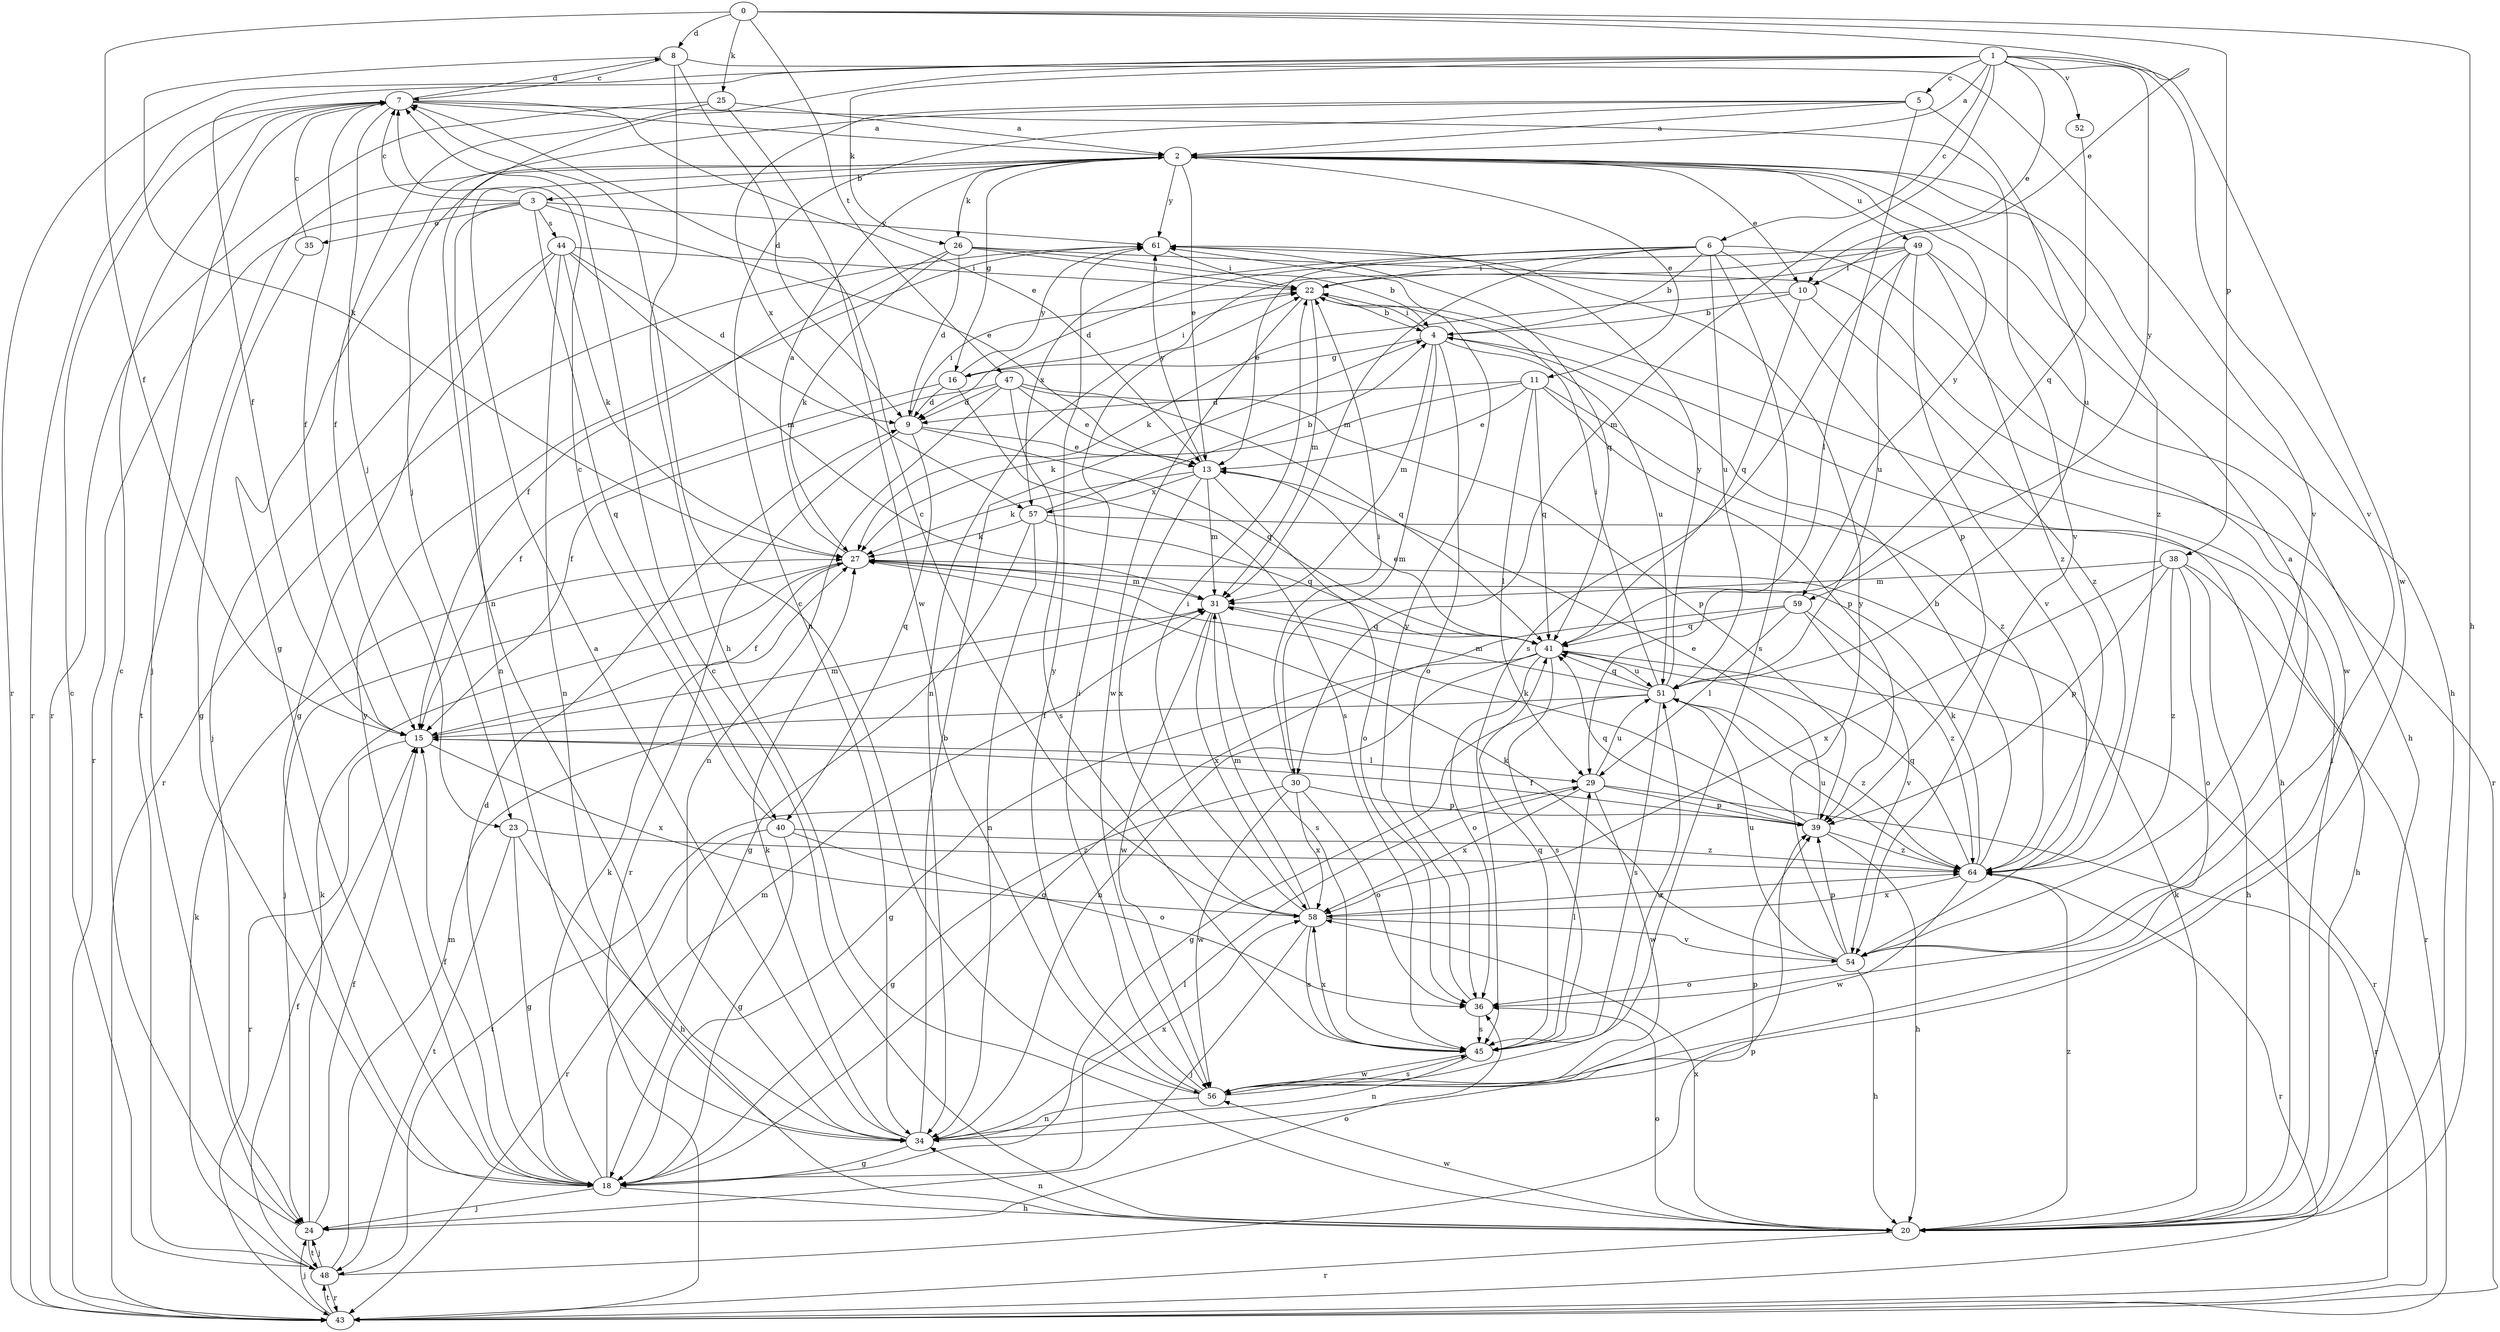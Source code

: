 strict digraph  {
0;
1;
2;
3;
4;
5;
6;
7;
8;
9;
10;
11;
13;
15;
16;
18;
20;
22;
23;
24;
25;
26;
27;
29;
30;
31;
34;
35;
36;
38;
39;
40;
41;
43;
44;
45;
47;
48;
49;
51;
52;
54;
56;
57;
58;
59;
61;
64;
0 -> 8  [label=d];
0 -> 10  [label=e];
0 -> 15  [label=f];
0 -> 20  [label=h];
0 -> 25  [label=k];
0 -> 38  [label=p];
0 -> 47  [label=t];
1 -> 2  [label=a];
1 -> 5  [label=c];
1 -> 6  [label=c];
1 -> 10  [label=e];
1 -> 15  [label=f];
1 -> 26  [label=k];
1 -> 30  [label=m];
1 -> 34  [label=n];
1 -> 43  [label=r];
1 -> 52  [label=v];
1 -> 54  [label=v];
1 -> 56  [label=w];
1 -> 59  [label=y];
2 -> 3  [label=b];
2 -> 10  [label=e];
2 -> 11  [label=e];
2 -> 13  [label=e];
2 -> 16  [label=g];
2 -> 20  [label=h];
2 -> 23  [label=j];
2 -> 26  [label=k];
2 -> 48  [label=t];
2 -> 49  [label=u];
2 -> 59  [label=y];
2 -> 61  [label=y];
2 -> 64  [label=z];
3 -> 7  [label=c];
3 -> 13  [label=e];
3 -> 34  [label=n];
3 -> 35  [label=o];
3 -> 40  [label=q];
3 -> 43  [label=r];
3 -> 44  [label=s];
3 -> 61  [label=y];
4 -> 16  [label=g];
4 -> 20  [label=h];
4 -> 22  [label=i];
4 -> 30  [label=m];
4 -> 31  [label=m];
4 -> 36  [label=o];
4 -> 51  [label=u];
5 -> 2  [label=a];
5 -> 18  [label=g];
5 -> 29  [label=l];
5 -> 34  [label=n];
5 -> 51  [label=u];
5 -> 57  [label=x];
6 -> 4  [label=b];
6 -> 13  [label=e];
6 -> 22  [label=i];
6 -> 31  [label=m];
6 -> 39  [label=p];
6 -> 45  [label=s];
6 -> 51  [label=u];
6 -> 56  [label=w];
6 -> 57  [label=x];
7 -> 2  [label=a];
7 -> 8  [label=d];
7 -> 13  [label=e];
7 -> 15  [label=f];
7 -> 23  [label=j];
7 -> 24  [label=j];
7 -> 43  [label=r];
7 -> 54  [label=v];
8 -> 7  [label=c];
8 -> 9  [label=d];
8 -> 20  [label=h];
8 -> 27  [label=k];
8 -> 54  [label=v];
9 -> 13  [label=e];
9 -> 22  [label=i];
9 -> 40  [label=q];
9 -> 41  [label=q];
9 -> 43  [label=r];
10 -> 4  [label=b];
10 -> 27  [label=k];
10 -> 41  [label=q];
10 -> 64  [label=z];
11 -> 9  [label=d];
11 -> 13  [label=e];
11 -> 27  [label=k];
11 -> 29  [label=l];
11 -> 39  [label=p];
11 -> 41  [label=q];
11 -> 64  [label=z];
13 -> 27  [label=k];
13 -> 31  [label=m];
13 -> 36  [label=o];
13 -> 57  [label=x];
13 -> 58  [label=x];
13 -> 61  [label=y];
15 -> 29  [label=l];
15 -> 31  [label=m];
15 -> 43  [label=r];
15 -> 58  [label=x];
16 -> 9  [label=d];
16 -> 15  [label=f];
16 -> 22  [label=i];
16 -> 45  [label=s];
16 -> 61  [label=y];
18 -> 9  [label=d];
18 -> 15  [label=f];
18 -> 20  [label=h];
18 -> 24  [label=j];
18 -> 27  [label=k];
18 -> 29  [label=l];
18 -> 31  [label=m];
18 -> 61  [label=y];
20 -> 7  [label=c];
20 -> 22  [label=i];
20 -> 27  [label=k];
20 -> 34  [label=n];
20 -> 36  [label=o];
20 -> 43  [label=r];
20 -> 56  [label=w];
20 -> 58  [label=x];
20 -> 64  [label=z];
22 -> 4  [label=b];
22 -> 31  [label=m];
22 -> 56  [label=w];
23 -> 18  [label=g];
23 -> 20  [label=h];
23 -> 48  [label=t];
23 -> 64  [label=z];
24 -> 7  [label=c];
24 -> 15  [label=f];
24 -> 27  [label=k];
24 -> 36  [label=o];
24 -> 48  [label=t];
25 -> 2  [label=a];
25 -> 15  [label=f];
25 -> 43  [label=r];
25 -> 56  [label=w];
26 -> 4  [label=b];
26 -> 9  [label=d];
26 -> 15  [label=f];
26 -> 22  [label=i];
26 -> 27  [label=k];
26 -> 43  [label=r];
27 -> 2  [label=a];
27 -> 15  [label=f];
27 -> 24  [label=j];
27 -> 31  [label=m];
29 -> 39  [label=p];
29 -> 43  [label=r];
29 -> 48  [label=t];
29 -> 51  [label=u];
29 -> 56  [label=w];
29 -> 58  [label=x];
30 -> 18  [label=g];
30 -> 22  [label=i];
30 -> 36  [label=o];
30 -> 39  [label=p];
30 -> 56  [label=w];
30 -> 58  [label=x];
31 -> 41  [label=q];
31 -> 45  [label=s];
31 -> 56  [label=w];
31 -> 58  [label=x];
34 -> 2  [label=a];
34 -> 4  [label=b];
34 -> 18  [label=g];
34 -> 27  [label=k];
34 -> 39  [label=p];
34 -> 58  [label=x];
35 -> 7  [label=c];
35 -> 18  [label=g];
36 -> 45  [label=s];
36 -> 61  [label=y];
38 -> 20  [label=h];
38 -> 31  [label=m];
38 -> 36  [label=o];
38 -> 39  [label=p];
38 -> 43  [label=r];
38 -> 58  [label=x];
38 -> 64  [label=z];
39 -> 13  [label=e];
39 -> 15  [label=f];
39 -> 20  [label=h];
39 -> 27  [label=k];
39 -> 41  [label=q];
39 -> 64  [label=z];
40 -> 7  [label=c];
40 -> 18  [label=g];
40 -> 36  [label=o];
40 -> 43  [label=r];
40 -> 64  [label=z];
41 -> 13  [label=e];
41 -> 18  [label=g];
41 -> 34  [label=n];
41 -> 36  [label=o];
41 -> 43  [label=r];
41 -> 45  [label=s];
41 -> 51  [label=u];
43 -> 24  [label=j];
43 -> 48  [label=t];
44 -> 9  [label=d];
44 -> 18  [label=g];
44 -> 22  [label=i];
44 -> 24  [label=j];
44 -> 27  [label=k];
44 -> 31  [label=m];
44 -> 34  [label=n];
45 -> 29  [label=l];
45 -> 34  [label=n];
45 -> 41  [label=q];
45 -> 56  [label=w];
45 -> 58  [label=x];
47 -> 9  [label=d];
47 -> 13  [label=e];
47 -> 15  [label=f];
47 -> 34  [label=n];
47 -> 39  [label=p];
47 -> 41  [label=q];
47 -> 45  [label=s];
48 -> 7  [label=c];
48 -> 15  [label=f];
48 -> 24  [label=j];
48 -> 27  [label=k];
48 -> 31  [label=m];
48 -> 39  [label=p];
48 -> 43  [label=r];
49 -> 9  [label=d];
49 -> 20  [label=h];
49 -> 22  [label=i];
49 -> 34  [label=n];
49 -> 45  [label=s];
49 -> 51  [label=u];
49 -> 54  [label=v];
49 -> 64  [label=z];
51 -> 15  [label=f];
51 -> 18  [label=g];
51 -> 22  [label=i];
51 -> 31  [label=m];
51 -> 41  [label=q];
51 -> 45  [label=s];
51 -> 61  [label=y];
51 -> 64  [label=z];
52 -> 41  [label=q];
54 -> 2  [label=a];
54 -> 20  [label=h];
54 -> 27  [label=k];
54 -> 36  [label=o];
54 -> 39  [label=p];
54 -> 51  [label=u];
54 -> 61  [label=y];
56 -> 7  [label=c];
56 -> 22  [label=i];
56 -> 34  [label=n];
56 -> 45  [label=s];
56 -> 51  [label=u];
56 -> 61  [label=y];
57 -> 4  [label=b];
57 -> 18  [label=g];
57 -> 20  [label=h];
57 -> 27  [label=k];
57 -> 34  [label=n];
57 -> 41  [label=q];
58 -> 7  [label=c];
58 -> 22  [label=i];
58 -> 24  [label=j];
58 -> 31  [label=m];
58 -> 45  [label=s];
58 -> 54  [label=v];
58 -> 64  [label=z];
59 -> 18  [label=g];
59 -> 29  [label=l];
59 -> 41  [label=q];
59 -> 54  [label=v];
59 -> 64  [label=z];
61 -> 22  [label=i];
61 -> 41  [label=q];
61 -> 43  [label=r];
64 -> 4  [label=b];
64 -> 27  [label=k];
64 -> 41  [label=q];
64 -> 43  [label=r];
64 -> 51  [label=u];
64 -> 56  [label=w];
64 -> 58  [label=x];
}
